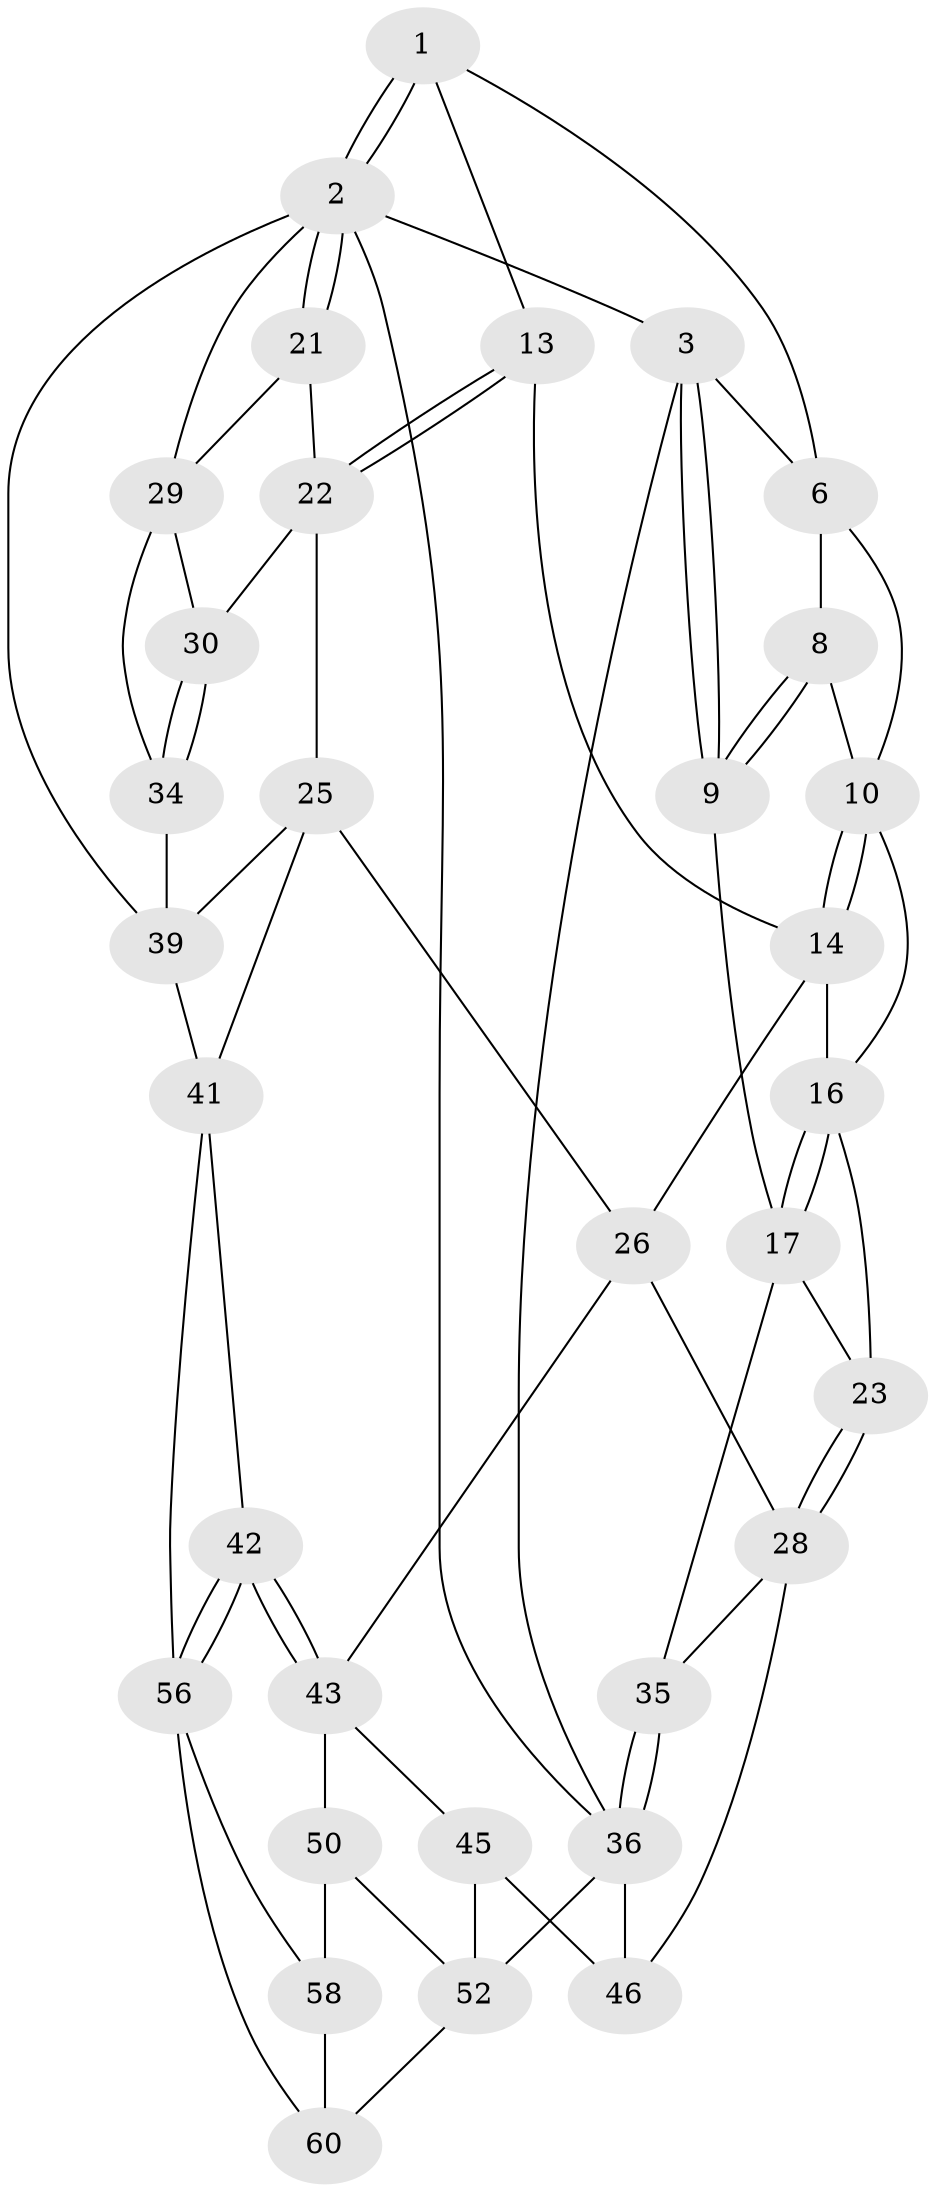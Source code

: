 // Generated by graph-tools (version 1.1) at 2025/52/02/27/25 19:52:43]
// undirected, 33 vertices, 72 edges
graph export_dot {
graph [start="1"]
  node [color=gray90,style=filled];
  1 [pos="+0.589867053411357+0",super="+5"];
  2 [pos="+1+0",super="+32"];
  3 [pos="+0+0",super="+4"];
  6 [pos="+0.3005328416200611+0.06820340807761938",super="+7"];
  8 [pos="+0+0.07013474643639306",super="+12"];
  9 [pos="+0+0",super="+15"];
  10 [pos="+0.26305529420074625+0.13427149225367052",super="+11"];
  13 [pos="+0.6061582454794736+0.3038116447472622"];
  14 [pos="+0.4132445416382404+0.3848102219982344",super="+19"];
  16 [pos="+0.17587898588194967+0.2755801715313621",super="+20"];
  17 [pos="+0+0.45235063986343976",super="+18"];
  21 [pos="+1+0"];
  22 [pos="+0.6491328372463635+0.31774516896480703",super="+24"];
  23 [pos="+0.17311240134185613+0.49655309587374524"];
  25 [pos="+0.5520611943251433+0.6148348387756392",super="+40"];
  26 [pos="+0.3948040234745016+0.599795367588267",super="+27"];
  28 [pos="+0.20341858905181306+0.6042877936885708",super="+37"];
  29 [pos="+1+0.04870241440381355",super="+33"];
  30 [pos="+0.9094334709207869+0.5145842505008285",super="+31"];
  34 [pos="+1+0.7568964014044162",super="+38"];
  35 [pos="+0+0.6184963216773125"];
  36 [pos="+0+1",super="+48"];
  39 [pos="+0.7572491045740665+0.7529752119559923",super="+53"];
  41 [pos="+0.5539950200841536+0.7932369508372248",super="+54"];
  42 [pos="+0.44259474385267156+0.841471584868298"];
  43 [pos="+0.3700124856911911+0.806415320568174",super="+44"];
  45 [pos="+0.24739132624024876+0.7425631797472567",super="+49"];
  46 [pos="+0.04094545377865132+0.7246958133976197",super="+47"];
  50 [pos="+0.3292348112134061+0.8664451612905495",super="+51"];
  52 [pos="+0.2057026407235091+0.9113117912016605",super="+55"];
  56 [pos="+0.518908989884436+1",super="+57"];
  58 [pos="+0.32657346523667313+0.8848097004207682",super="+59"];
  60 [pos="+0.30810110553063247+1"];
  1 -- 2;
  1 -- 2;
  1 -- 13;
  1 -- 6;
  2 -- 3;
  2 -- 21;
  2 -- 21;
  2 -- 36;
  2 -- 29;
  2 -- 39;
  3 -- 9;
  3 -- 9;
  3 -- 36;
  3 -- 6;
  6 -- 8;
  6 -- 10;
  8 -- 9 [weight=2];
  8 -- 9;
  8 -- 10;
  9 -- 17;
  10 -- 14;
  10 -- 14;
  10 -- 16;
  13 -- 14;
  13 -- 22;
  13 -- 22;
  14 -- 16;
  14 -- 26;
  16 -- 17;
  16 -- 17;
  16 -- 23;
  17 -- 23;
  17 -- 35;
  21 -- 22;
  21 -- 29;
  22 -- 25;
  22 -- 30;
  23 -- 28;
  23 -- 28;
  25 -- 26;
  25 -- 41;
  25 -- 39;
  26 -- 43;
  26 -- 28;
  28 -- 35;
  28 -- 46;
  29 -- 30;
  29 -- 34;
  30 -- 34 [weight=2];
  30 -- 34;
  34 -- 39;
  35 -- 36;
  35 -- 36;
  36 -- 46;
  36 -- 52;
  39 -- 41;
  41 -- 42;
  41 -- 56;
  42 -- 43;
  42 -- 43;
  42 -- 56;
  42 -- 56;
  43 -- 50;
  43 -- 45;
  45 -- 46 [weight=2];
  45 -- 52;
  50 -- 58 [weight=2];
  50 -- 52;
  52 -- 60;
  56 -- 58;
  56 -- 60;
  58 -- 60;
}
